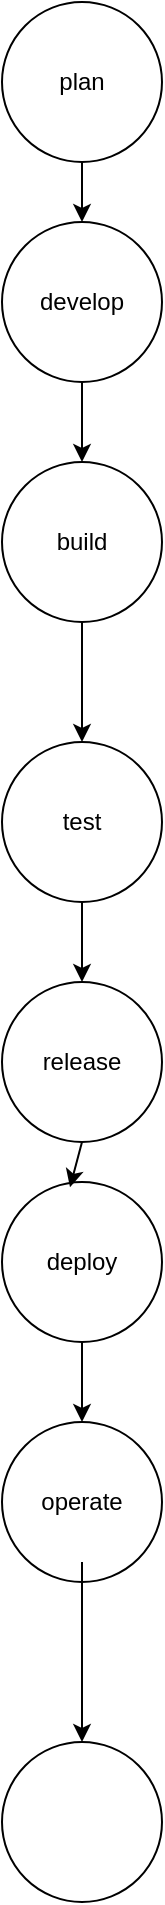 <mxfile version="28.2.2">
  <diagram name="Page-1" id="J0MFV5qxpwk0KZxGqQjN">
    <mxGraphModel dx="778" dy="1560" grid="1" gridSize="10" guides="1" tooltips="1" connect="1" arrows="1" fold="1" page="1" pageScale="1" pageWidth="850" pageHeight="1100" math="0" shadow="0">
      <root>
        <mxCell id="kypDRV0AgGD2JIexKRlC-0" />
        <mxCell id="kypDRV0AgGD2JIexKRlC-1" parent="kypDRV0AgGD2JIexKRlC-0" />
        <mxCell id="XhSFS789mnrEQsiayQWw-0" value="build" style="ellipse;whiteSpace=wrap;html=1;aspect=fixed;" vertex="1" parent="kypDRV0AgGD2JIexKRlC-1">
          <mxGeometry x="360" y="200" width="80" height="80" as="geometry" />
        </mxCell>
        <mxCell id="XhSFS789mnrEQsiayQWw-1" value="test" style="ellipse;whiteSpace=wrap;html=1;aspect=fixed;" vertex="1" parent="kypDRV0AgGD2JIexKRlC-1">
          <mxGeometry x="360" y="340" width="80" height="80" as="geometry" />
        </mxCell>
        <mxCell id="XhSFS789mnrEQsiayQWw-2" value="deploy" style="ellipse;whiteSpace=wrap;html=1;aspect=fixed;" vertex="1" parent="kypDRV0AgGD2JIexKRlC-1">
          <mxGeometry x="360" y="560" width="80" height="80" as="geometry" />
        </mxCell>
        <mxCell id="XhSFS789mnrEQsiayQWw-3" value="develop" style="ellipse;whiteSpace=wrap;html=1;aspect=fixed;" vertex="1" parent="kypDRV0AgGD2JIexKRlC-1">
          <mxGeometry x="360" y="80" width="80" height="80" as="geometry" />
        </mxCell>
        <mxCell id="XhSFS789mnrEQsiayQWw-4" value="plan" style="ellipse;whiteSpace=wrap;html=1;aspect=fixed;" vertex="1" parent="kypDRV0AgGD2JIexKRlC-1">
          <mxGeometry x="360" y="-30" width="80" height="80" as="geometry" />
        </mxCell>
        <mxCell id="XhSFS789mnrEQsiayQWw-5" value="release" style="ellipse;whiteSpace=wrap;html=1;aspect=fixed;" vertex="1" parent="kypDRV0AgGD2JIexKRlC-1">
          <mxGeometry x="360" y="460" width="80" height="80" as="geometry" />
        </mxCell>
        <mxCell id="XhSFS789mnrEQsiayQWw-6" value="" style="ellipse;whiteSpace=wrap;html=1;aspect=fixed;" vertex="1" parent="kypDRV0AgGD2JIexKRlC-1">
          <mxGeometry x="360" y="840" width="80" height="80" as="geometry" />
        </mxCell>
        <mxCell id="XhSFS789mnrEQsiayQWw-7" value="operate" style="ellipse;whiteSpace=wrap;html=1;aspect=fixed;" vertex="1" parent="kypDRV0AgGD2JIexKRlC-1">
          <mxGeometry x="360" y="680" width="80" height="80" as="geometry" />
        </mxCell>
        <mxCell id="XhSFS789mnrEQsiayQWw-8" value="" style="endArrow=classic;html=1;rounded=0;entryX=0.5;entryY=0;entryDx=0;entryDy=0;" edge="1" parent="kypDRV0AgGD2JIexKRlC-1" source="XhSFS789mnrEQsiayQWw-0" target="XhSFS789mnrEQsiayQWw-1">
          <mxGeometry width="50" height="50" relative="1" as="geometry">
            <mxPoint x="380" y="420" as="sourcePoint" />
            <mxPoint x="430" y="370" as="targetPoint" />
          </mxGeometry>
        </mxCell>
        <mxCell id="XhSFS789mnrEQsiayQWw-13" value="" style="endArrow=classic;html=1;rounded=0;exitX=0.5;exitY=1;exitDx=0;exitDy=0;entryX=0.5;entryY=0;entryDx=0;entryDy=0;" edge="1" parent="kypDRV0AgGD2JIexKRlC-1" source="XhSFS789mnrEQsiayQWw-1" target="XhSFS789mnrEQsiayQWw-5">
          <mxGeometry width="50" height="50" relative="1" as="geometry">
            <mxPoint x="380" y="340" as="sourcePoint" />
            <mxPoint x="430" y="290" as="targetPoint" />
          </mxGeometry>
        </mxCell>
        <mxCell id="XhSFS789mnrEQsiayQWw-14" value="" style="endArrow=classic;html=1;rounded=0;exitX=0.5;exitY=1;exitDx=0;exitDy=0;entryX=0.5;entryY=0;entryDx=0;entryDy=0;" edge="1" parent="kypDRV0AgGD2JIexKRlC-1" source="XhSFS789mnrEQsiayQWw-3" target="XhSFS789mnrEQsiayQWw-0">
          <mxGeometry width="50" height="50" relative="1" as="geometry">
            <mxPoint x="380" y="340" as="sourcePoint" />
            <mxPoint x="400" y="190" as="targetPoint" />
          </mxGeometry>
        </mxCell>
        <mxCell id="XhSFS789mnrEQsiayQWw-15" value="" style="endArrow=classic;html=1;rounded=0;exitX=0.5;exitY=1;exitDx=0;exitDy=0;" edge="1" parent="kypDRV0AgGD2JIexKRlC-1" source="XhSFS789mnrEQsiayQWw-4">
          <mxGeometry width="50" height="50" relative="1" as="geometry">
            <mxPoint x="370" y="240" as="sourcePoint" />
            <mxPoint x="400" y="80" as="targetPoint" />
            <Array as="points">
              <mxPoint x="400" y="80" />
            </Array>
          </mxGeometry>
        </mxCell>
        <mxCell id="XhSFS789mnrEQsiayQWw-16" value="" style="endArrow=classic;html=1;rounded=0;entryX=0.5;entryY=0;entryDx=0;entryDy=0;" edge="1" parent="kypDRV0AgGD2JIexKRlC-1" source="XhSFS789mnrEQsiayQWw-2" target="XhSFS789mnrEQsiayQWw-7">
          <mxGeometry width="50" height="50" relative="1" as="geometry">
            <mxPoint x="370" y="720" as="sourcePoint" />
            <mxPoint x="420" y="670" as="targetPoint" />
          </mxGeometry>
        </mxCell>
        <mxCell id="XhSFS789mnrEQsiayQWw-17" value="" style="endArrow=classic;html=1;rounded=0;exitX=0.5;exitY=1;exitDx=0;exitDy=0;entryX=0.425;entryY=0.033;entryDx=0;entryDy=0;entryPerimeter=0;" edge="1" parent="kypDRV0AgGD2JIexKRlC-1" source="XhSFS789mnrEQsiayQWw-5" target="XhSFS789mnrEQsiayQWw-2">
          <mxGeometry width="50" height="50" relative="1" as="geometry">
            <mxPoint x="370" y="720" as="sourcePoint" />
            <mxPoint x="420" y="670" as="targetPoint" />
          </mxGeometry>
        </mxCell>
        <mxCell id="XhSFS789mnrEQsiayQWw-18" value="" style="endArrow=classic;html=1;rounded=0;entryX=0.5;entryY=0;entryDx=0;entryDy=0;" edge="1" parent="kypDRV0AgGD2JIexKRlC-1" target="XhSFS789mnrEQsiayQWw-6">
          <mxGeometry width="50" height="50" relative="1" as="geometry">
            <mxPoint x="400" y="750" as="sourcePoint" />
            <mxPoint x="420" y="810" as="targetPoint" />
          </mxGeometry>
        </mxCell>
      </root>
    </mxGraphModel>
  </diagram>
</mxfile>
